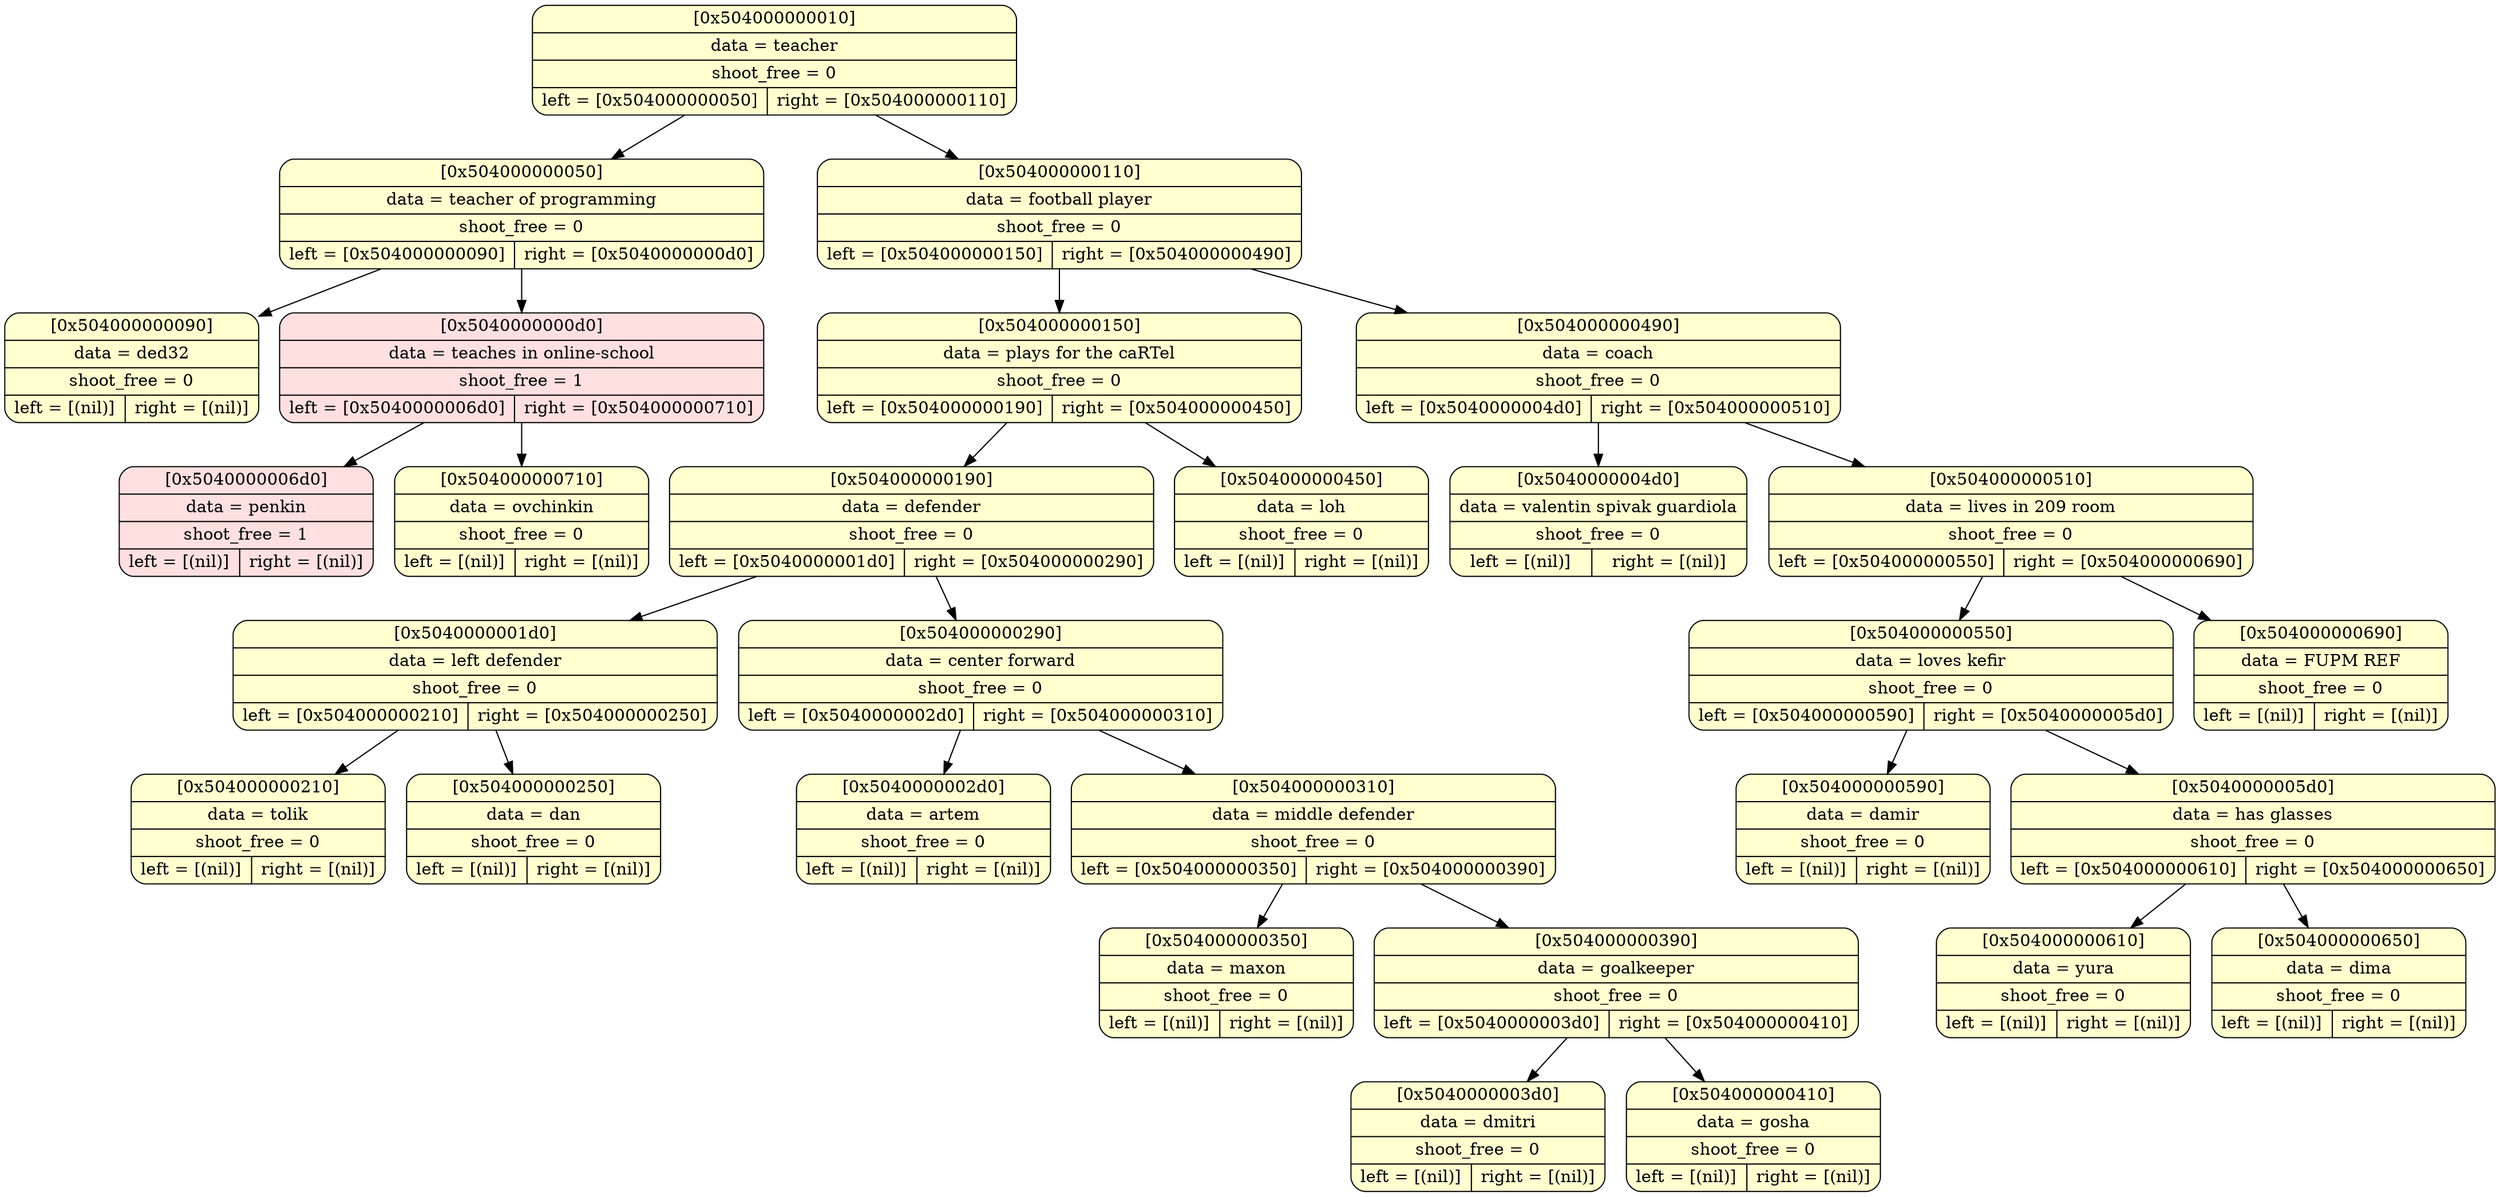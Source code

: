 digraph
{
bgcolor="transparent"
node0x504000000010 [shape=Mrecord; label = " { [0x504000000010] | data = teacher | shoot_free = 0 | { left = [0x504000000050] | right = [0x504000000110] } }"; style = filled; fillcolor = "#FFFFD0"];
node0x504000000010 -> node0x504000000050
;node0x504000000010 -> node0x504000000110
;node0x504000000050 [shape=Mrecord; label = " { [0x504000000050] | data = teacher of programming | shoot_free = 0 | { left = [0x504000000090] | right = [0x5040000000d0] } }"; style = filled; fillcolor = "#FFFFD0"];
node0x504000000050 -> node0x504000000090
;node0x504000000050 -> node0x5040000000d0
;node0x504000000090 [shape=Mrecord; label = " { [0x504000000090] | data = ded32 | shoot_free = 0 | { left = [(nil)] | right = [(nil)] } }"; style = filled; fillcolor = "#FFFFD0"];
node0x5040000000d0 [shape=Mrecord; label = " { [0x5040000000d0] | data = teaches in online-school | shoot_free = 1 | { left = [0x5040000006d0] | right = [0x504000000710] } }"; style = filled; fillcolor = "#FFE0E0"];
node0x5040000000d0 -> node0x5040000006d0
;node0x5040000000d0 -> node0x504000000710
;node0x5040000006d0 [shape=Mrecord; label = " { [0x5040000006d0] | data = penkin | shoot_free = 1 | { left = [(nil)] | right = [(nil)] } }"; style = filled; fillcolor = "#FFE0E0"];
node0x504000000710 [shape=Mrecord; label = " { [0x504000000710] | data = ovchinkin | shoot_free = 0 | { left = [(nil)] | right = [(nil)] } }"; style = filled; fillcolor = "#FFFFD0"];
node0x504000000110 [shape=Mrecord; label = " { [0x504000000110] | data = football player | shoot_free = 0 | { left = [0x504000000150] | right = [0x504000000490] } }"; style = filled; fillcolor = "#FFFFD0"];
node0x504000000110 -> node0x504000000150
;node0x504000000110 -> node0x504000000490
;node0x504000000150 [shape=Mrecord; label = " { [0x504000000150] | data = plays for the caRTel | shoot_free = 0 | { left = [0x504000000190] | right = [0x504000000450] } }"; style = filled; fillcolor = "#FFFFD0"];
node0x504000000150 -> node0x504000000190
;node0x504000000150 -> node0x504000000450
;node0x504000000190 [shape=Mrecord; label = " { [0x504000000190] | data = defender | shoot_free = 0 | { left = [0x5040000001d0] | right = [0x504000000290] } }"; style = filled; fillcolor = "#FFFFD0"];
node0x504000000190 -> node0x5040000001d0
;node0x504000000190 -> node0x504000000290
;node0x5040000001d0 [shape=Mrecord; label = " { [0x5040000001d0] | data = left defender | shoot_free = 0 | { left = [0x504000000210] | right = [0x504000000250] } }"; style = filled; fillcolor = "#FFFFD0"];
node0x5040000001d0 -> node0x504000000210
;node0x5040000001d0 -> node0x504000000250
;node0x504000000210 [shape=Mrecord; label = " { [0x504000000210] | data = tolik | shoot_free = 0 | { left = [(nil)] | right = [(nil)] } }"; style = filled; fillcolor = "#FFFFD0"];
node0x504000000250 [shape=Mrecord; label = " { [0x504000000250] | data = dan | shoot_free = 0 | { left = [(nil)] | right = [(nil)] } }"; style = filled; fillcolor = "#FFFFD0"];
node0x504000000290 [shape=Mrecord; label = " { [0x504000000290] | data = center forward | shoot_free = 0 | { left = [0x5040000002d0] | right = [0x504000000310] } }"; style = filled; fillcolor = "#FFFFD0"];
node0x504000000290 -> node0x5040000002d0
;node0x504000000290 -> node0x504000000310
;node0x5040000002d0 [shape=Mrecord; label = " { [0x5040000002d0] | data = artem | shoot_free = 0 | { left = [(nil)] | right = [(nil)] } }"; style = filled; fillcolor = "#FFFFD0"];
node0x504000000310 [shape=Mrecord; label = " { [0x504000000310] | data = middle defender | shoot_free = 0 | { left = [0x504000000350] | right = [0x504000000390] } }"; style = filled; fillcolor = "#FFFFD0"];
node0x504000000310 -> node0x504000000350
;node0x504000000310 -> node0x504000000390
;node0x504000000350 [shape=Mrecord; label = " { [0x504000000350] | data = maxon | shoot_free = 0 | { left = [(nil)] | right = [(nil)] } }"; style = filled; fillcolor = "#FFFFD0"];
node0x504000000390 [shape=Mrecord; label = " { [0x504000000390] | data = goalkeeper | shoot_free = 0 | { left = [0x5040000003d0] | right = [0x504000000410] } }"; style = filled; fillcolor = "#FFFFD0"];
node0x504000000390 -> node0x5040000003d0
;node0x504000000390 -> node0x504000000410
;node0x5040000003d0 [shape=Mrecord; label = " { [0x5040000003d0] | data = dmitri | shoot_free = 0 | { left = [(nil)] | right = [(nil)] } }"; style = filled; fillcolor = "#FFFFD0"];
node0x504000000410 [shape=Mrecord; label = " { [0x504000000410] | data = gosha | shoot_free = 0 | { left = [(nil)] | right = [(nil)] } }"; style = filled; fillcolor = "#FFFFD0"];
node0x504000000450 [shape=Mrecord; label = " { [0x504000000450] | data = loh | shoot_free = 0 | { left = [(nil)] | right = [(nil)] } }"; style = filled; fillcolor = "#FFFFD0"];
node0x504000000490 [shape=Mrecord; label = " { [0x504000000490] | data = coach | shoot_free = 0 | { left = [0x5040000004d0] | right = [0x504000000510] } }"; style = filled; fillcolor = "#FFFFD0"];
node0x504000000490 -> node0x5040000004d0
;node0x504000000490 -> node0x504000000510
;node0x5040000004d0 [shape=Mrecord; label = " { [0x5040000004d0] | data = valentin spivak guardiola | shoot_free = 0 | { left = [(nil)] | right = [(nil)] } }"; style = filled; fillcolor = "#FFFFD0"];
node0x504000000510 [shape=Mrecord; label = " { [0x504000000510] | data = lives in 209 room | shoot_free = 0 | { left = [0x504000000550] | right = [0x504000000690] } }"; style = filled; fillcolor = "#FFFFD0"];
node0x504000000510 -> node0x504000000550
;node0x504000000510 -> node0x504000000690
;node0x504000000550 [shape=Mrecord; label = " { [0x504000000550] | data = loves kefir | shoot_free = 0 | { left = [0x504000000590] | right = [0x5040000005d0] } }"; style = filled; fillcolor = "#FFFFD0"];
node0x504000000550 -> node0x504000000590
;node0x504000000550 -> node0x5040000005d0
;node0x504000000590 [shape=Mrecord; label = " { [0x504000000590] | data = damir | shoot_free = 0 | { left = [(nil)] | right = [(nil)] } }"; style = filled; fillcolor = "#FFFFD0"];
node0x5040000005d0 [shape=Mrecord; label = " { [0x5040000005d0] | data = has glasses | shoot_free = 0 | { left = [0x504000000610] | right = [0x504000000650] } }"; style = filled; fillcolor = "#FFFFD0"];
node0x5040000005d0 -> node0x504000000610
;node0x5040000005d0 -> node0x504000000650
;node0x504000000610 [shape=Mrecord; label = " { [0x504000000610] | data = yura | shoot_free = 0 | { left = [(nil)] | right = [(nil)] } }"; style = filled; fillcolor = "#FFFFD0"];
node0x504000000650 [shape=Mrecord; label = " { [0x504000000650] | data = dima | shoot_free = 0 | { left = [(nil)] | right = [(nil)] } }"; style = filled; fillcolor = "#FFFFD0"];
node0x504000000690 [shape=Mrecord; label = " { [0x504000000690] | data = FUPM REF | shoot_free = 0 | { left = [(nil)] | right = [(nil)] } }"; style = filled; fillcolor = "#FFFFD0"];

}
